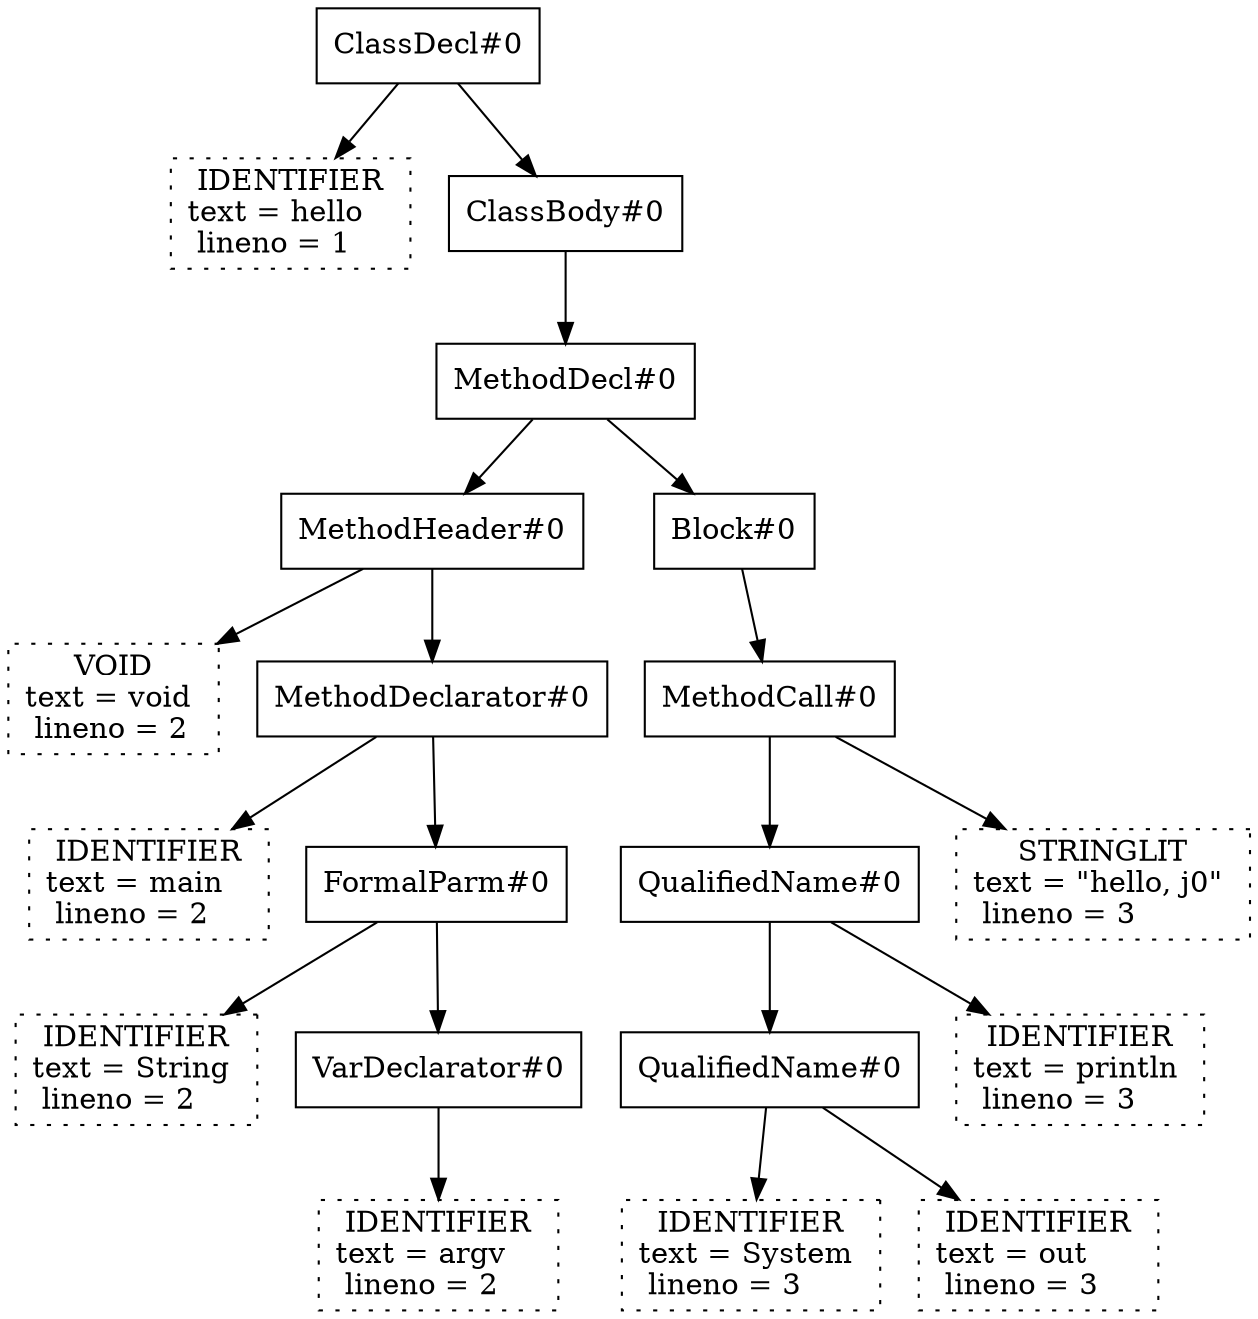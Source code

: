 digraph {
N63 [shape=box label="ClassDecl#0"];
N63 -> N6;
N6 [shape=box label="hello:266struct token* leaf 5"];
N6 [shape=box style=dotted label=" IDENTIFIER \ntext = hello \l lineno = 1 \l"];
N63 -> N62;
N62 [shape=box label="ClassBody#0"];
N62 -> N59;
N59 [shape=box label="MethodDecl#0"];
N59 -> N32;
N32 [shape=box label="MethodHeader#0"];
N32 -> N14;
N14 [shape=box label="void:264struct token* leaf 13"];
N14 [shape=box style=dotted label=" VOID \ntext = void \l lineno = 2 \l"];
N32 -> N31;
N31 [shape=box label="MethodDeclarator#0"];
N31 -> N16;
N16 [shape=box label="main:266struct token* leaf 15"];
N16 [shape=box style=dotted label=" IDENTIFIER \ntext = main \l lineno = 2 \l"];
N31 -> N30;
N30 [shape=box label="FormalParm#0"];
N30 -> N20;
N20 [shape=box label="String:266struct token* leaf 19"];
N20 [shape=box style=dotted label=" IDENTIFIER \ntext = String \l lineno = 2 \l"];
N30 -> N27;
N27 [shape=box label="VarDeclarator#0"];
N27 -> N22;
N22 [shape=box label="argv:266struct token* leaf 21"];
N22 [shape=box style=dotted label=" IDENTIFIER \ntext = argv \l lineno = 2 \l"];
N59 -> N58;
N58 [shape=box label="Block#0"];
N58 -> N53;
N53 [shape=box label="MethodCall#0"];
N53 -> N46;
N46 [shape=box label="QualifiedName#0"];
N46 -> N41;
N41 [shape=box label="QualifiedName#0"];
N41 -> N36;
N36 [shape=box label="System:266struct token* leaf 35"];
N36 [shape=box style=dotted label=" IDENTIFIER \ntext = System \l lineno = 3 \l"];
N41 -> N40;
N40 [shape=box label="out:266struct token* leaf 39"];
N40 [shape=box style=dotted label=" IDENTIFIER \ntext = out \l lineno = 3 \l"];
N46 -> N45;
N45 [shape=box label="println:266struct token* leaf 44"];
N45 [shape=box style=dotted label=" IDENTIFIER \ntext = println \l lineno = 3 \l"];
N53 -> N50;
N50 [shape=box label="\"hello, j0\":273struct token* leaf 49"];
N50 [shape=box style=dotted label=" STRINGLIT \ntext = \"hello, j0\" \l lineno = 3 \l"];
}
